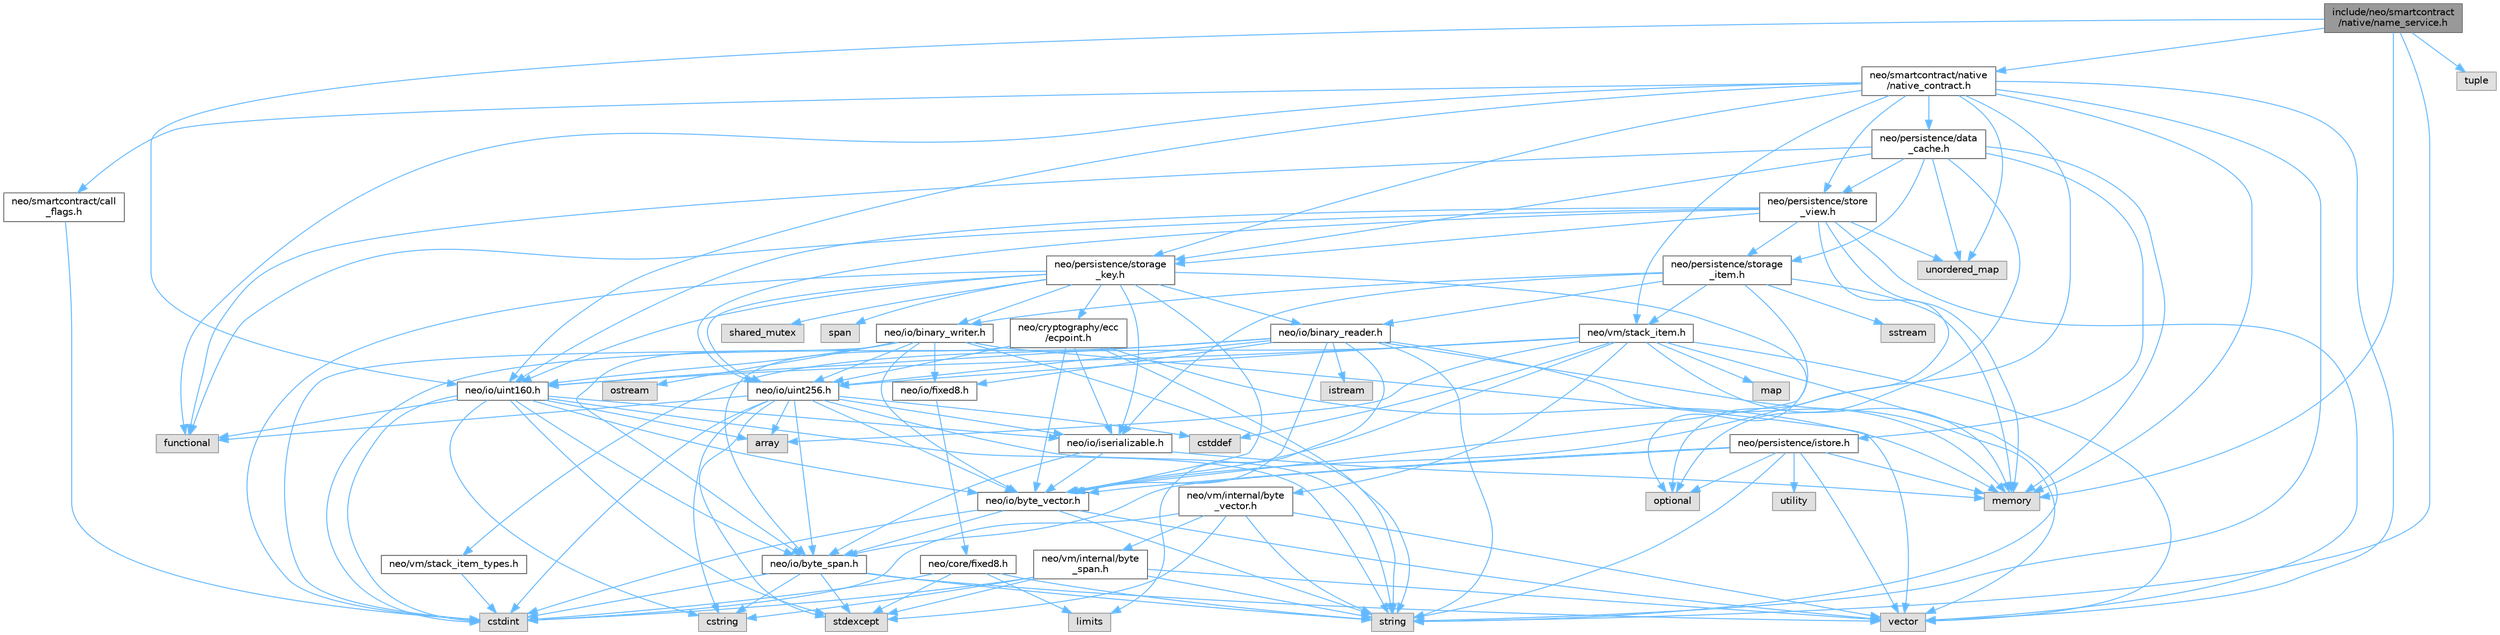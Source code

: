digraph "include/neo/smartcontract/native/name_service.h"
{
 // LATEX_PDF_SIZE
  bgcolor="transparent";
  edge [fontname=Helvetica,fontsize=10,labelfontname=Helvetica,labelfontsize=10];
  node [fontname=Helvetica,fontsize=10,shape=box,height=0.2,width=0.4];
  Node1 [id="Node000001",label="include/neo/smartcontract\l/native/name_service.h",height=0.2,width=0.4,color="gray40", fillcolor="grey60", style="filled", fontcolor="black",tooltip=" "];
  Node1 -> Node2 [id="edge1_Node000001_Node000002",color="steelblue1",style="solid",tooltip=" "];
  Node2 [id="Node000002",label="neo/io/uint160.h",height=0.2,width=0.4,color="grey40", fillcolor="white", style="filled",URL="$uint160_8h.html",tooltip=" "];
  Node2 -> Node3 [id="edge2_Node000002_Node000003",color="steelblue1",style="solid",tooltip=" "];
  Node3 [id="Node000003",label="neo/io/byte_span.h",height=0.2,width=0.4,color="grey40", fillcolor="white", style="filled",URL="$io_2byte__span_8h.html",tooltip=" "];
  Node3 -> Node4 [id="edge3_Node000003_Node000004",color="steelblue1",style="solid",tooltip=" "];
  Node4 [id="Node000004",label="cstdint",height=0.2,width=0.4,color="grey60", fillcolor="#E0E0E0", style="filled",tooltip=" "];
  Node3 -> Node5 [id="edge4_Node000003_Node000005",color="steelblue1",style="solid",tooltip=" "];
  Node5 [id="Node000005",label="cstring",height=0.2,width=0.4,color="grey60", fillcolor="#E0E0E0", style="filled",tooltip=" "];
  Node3 -> Node6 [id="edge5_Node000003_Node000006",color="steelblue1",style="solid",tooltip=" "];
  Node6 [id="Node000006",label="stdexcept",height=0.2,width=0.4,color="grey60", fillcolor="#E0E0E0", style="filled",tooltip=" "];
  Node3 -> Node7 [id="edge6_Node000003_Node000007",color="steelblue1",style="solid",tooltip=" "];
  Node7 [id="Node000007",label="string",height=0.2,width=0.4,color="grey60", fillcolor="#E0E0E0", style="filled",tooltip=" "];
  Node3 -> Node8 [id="edge7_Node000003_Node000008",color="steelblue1",style="solid",tooltip=" "];
  Node8 [id="Node000008",label="vector",height=0.2,width=0.4,color="grey60", fillcolor="#E0E0E0", style="filled",tooltip=" "];
  Node2 -> Node9 [id="edge8_Node000002_Node000009",color="steelblue1",style="solid",tooltip=" "];
  Node9 [id="Node000009",label="neo/io/byte_vector.h",height=0.2,width=0.4,color="grey40", fillcolor="white", style="filled",URL="$io_2byte__vector_8h.html",tooltip=" "];
  Node9 -> Node3 [id="edge9_Node000009_Node000003",color="steelblue1",style="solid",tooltip=" "];
  Node9 -> Node4 [id="edge10_Node000009_Node000004",color="steelblue1",style="solid",tooltip=" "];
  Node9 -> Node7 [id="edge11_Node000009_Node000007",color="steelblue1",style="solid",tooltip=" "];
  Node9 -> Node8 [id="edge12_Node000009_Node000008",color="steelblue1",style="solid",tooltip=" "];
  Node2 -> Node10 [id="edge13_Node000002_Node000010",color="steelblue1",style="solid",tooltip=" "];
  Node10 [id="Node000010",label="neo/io/iserializable.h",height=0.2,width=0.4,color="grey40", fillcolor="white", style="filled",URL="$iserializable_8h.html",tooltip=" "];
  Node10 -> Node3 [id="edge14_Node000010_Node000003",color="steelblue1",style="solid",tooltip=" "];
  Node10 -> Node9 [id="edge15_Node000010_Node000009",color="steelblue1",style="solid",tooltip=" "];
  Node10 -> Node11 [id="edge16_Node000010_Node000011",color="steelblue1",style="solid",tooltip=" "];
  Node11 [id="Node000011",label="memory",height=0.2,width=0.4,color="grey60", fillcolor="#E0E0E0", style="filled",tooltip=" "];
  Node2 -> Node12 [id="edge17_Node000002_Node000012",color="steelblue1",style="solid",tooltip=" "];
  Node12 [id="Node000012",label="array",height=0.2,width=0.4,color="grey60", fillcolor="#E0E0E0", style="filled",tooltip=" "];
  Node2 -> Node4 [id="edge18_Node000002_Node000004",color="steelblue1",style="solid",tooltip=" "];
  Node2 -> Node5 [id="edge19_Node000002_Node000005",color="steelblue1",style="solid",tooltip=" "];
  Node2 -> Node13 [id="edge20_Node000002_Node000013",color="steelblue1",style="solid",tooltip=" "];
  Node13 [id="Node000013",label="functional",height=0.2,width=0.4,color="grey60", fillcolor="#E0E0E0", style="filled",tooltip=" "];
  Node2 -> Node6 [id="edge21_Node000002_Node000006",color="steelblue1",style="solid",tooltip=" "];
  Node2 -> Node7 [id="edge22_Node000002_Node000007",color="steelblue1",style="solid",tooltip=" "];
  Node1 -> Node14 [id="edge23_Node000001_Node000014",color="steelblue1",style="solid",tooltip=" "];
  Node14 [id="Node000014",label="neo/smartcontract/native\l/native_contract.h",height=0.2,width=0.4,color="grey40", fillcolor="white", style="filled",URL="$native_2native__contract_8h.html",tooltip=" "];
  Node14 -> Node9 [id="edge24_Node000014_Node000009",color="steelblue1",style="solid",tooltip=" "];
  Node14 -> Node2 [id="edge25_Node000014_Node000002",color="steelblue1",style="solid",tooltip=" "];
  Node14 -> Node15 [id="edge26_Node000014_Node000015",color="steelblue1",style="solid",tooltip=" "];
  Node15 [id="Node000015",label="neo/persistence/data\l_cache.h",height=0.2,width=0.4,color="grey40", fillcolor="white", style="filled",URL="$data__cache_8h.html",tooltip=" "];
  Node15 -> Node16 [id="edge27_Node000015_Node000016",color="steelblue1",style="solid",tooltip=" "];
  Node16 [id="Node000016",label="neo/persistence/istore.h",height=0.2,width=0.4,color="grey40", fillcolor="white", style="filled",URL="$istore_8h.html",tooltip=" "];
  Node16 -> Node3 [id="edge28_Node000016_Node000003",color="steelblue1",style="solid",tooltip=" "];
  Node16 -> Node9 [id="edge29_Node000016_Node000009",color="steelblue1",style="solid",tooltip=" "];
  Node16 -> Node11 [id="edge30_Node000016_Node000011",color="steelblue1",style="solid",tooltip=" "];
  Node16 -> Node17 [id="edge31_Node000016_Node000017",color="steelblue1",style="solid",tooltip=" "];
  Node17 [id="Node000017",label="optional",height=0.2,width=0.4,color="grey60", fillcolor="#E0E0E0", style="filled",tooltip=" "];
  Node16 -> Node7 [id="edge32_Node000016_Node000007",color="steelblue1",style="solid",tooltip=" "];
  Node16 -> Node18 [id="edge33_Node000016_Node000018",color="steelblue1",style="solid",tooltip=" "];
  Node18 [id="Node000018",label="utility",height=0.2,width=0.4,color="grey60", fillcolor="#E0E0E0", style="filled",tooltip=" "];
  Node16 -> Node8 [id="edge34_Node000016_Node000008",color="steelblue1",style="solid",tooltip=" "];
  Node15 -> Node19 [id="edge35_Node000015_Node000019",color="steelblue1",style="solid",tooltip=" "];
  Node19 [id="Node000019",label="neo/persistence/storage\l_item.h",height=0.2,width=0.4,color="grey40", fillcolor="white", style="filled",URL="$persistence_2storage__item_8h.html",tooltip=" "];
  Node19 -> Node20 [id="edge36_Node000019_Node000020",color="steelblue1",style="solid",tooltip=" "];
  Node20 [id="Node000020",label="neo/io/binary_reader.h",height=0.2,width=0.4,color="grey40", fillcolor="white", style="filled",URL="$binary__reader_8h.html",tooltip=" "];
  Node20 -> Node9 [id="edge37_Node000020_Node000009",color="steelblue1",style="solid",tooltip=" "];
  Node20 -> Node21 [id="edge38_Node000020_Node000021",color="steelblue1",style="solid",tooltip=" "];
  Node21 [id="Node000021",label="neo/io/fixed8.h",height=0.2,width=0.4,color="grey40", fillcolor="white", style="filled",URL="$io_2fixed8_8h.html",tooltip=" "];
  Node21 -> Node22 [id="edge39_Node000021_Node000022",color="steelblue1",style="solid",tooltip=" "];
  Node22 [id="Node000022",label="neo/core/fixed8.h",height=0.2,width=0.4,color="grey40", fillcolor="white", style="filled",URL="$core_2fixed8_8h.html",tooltip=" "];
  Node22 -> Node4 [id="edge40_Node000022_Node000004",color="steelblue1",style="solid",tooltip=" "];
  Node22 -> Node23 [id="edge41_Node000022_Node000023",color="steelblue1",style="solid",tooltip=" "];
  Node23 [id="Node000023",label="limits",height=0.2,width=0.4,color="grey60", fillcolor="#E0E0E0", style="filled",tooltip=" "];
  Node22 -> Node6 [id="edge42_Node000022_Node000006",color="steelblue1",style="solid",tooltip=" "];
  Node22 -> Node7 [id="edge43_Node000022_Node000007",color="steelblue1",style="solid",tooltip=" "];
  Node20 -> Node2 [id="edge44_Node000020_Node000002",color="steelblue1",style="solid",tooltip=" "];
  Node20 -> Node24 [id="edge45_Node000020_Node000024",color="steelblue1",style="solid",tooltip=" "];
  Node24 [id="Node000024",label="neo/io/uint256.h",height=0.2,width=0.4,color="grey40", fillcolor="white", style="filled",URL="$uint256_8h.html",tooltip=" "];
  Node24 -> Node3 [id="edge46_Node000024_Node000003",color="steelblue1",style="solid",tooltip=" "];
  Node24 -> Node9 [id="edge47_Node000024_Node000009",color="steelblue1",style="solid",tooltip=" "];
  Node24 -> Node10 [id="edge48_Node000024_Node000010",color="steelblue1",style="solid",tooltip=" "];
  Node24 -> Node12 [id="edge49_Node000024_Node000012",color="steelblue1",style="solid",tooltip=" "];
  Node24 -> Node25 [id="edge50_Node000024_Node000025",color="steelblue1",style="solid",tooltip=" "];
  Node25 [id="Node000025",label="cstddef",height=0.2,width=0.4,color="grey60", fillcolor="#E0E0E0", style="filled",tooltip=" "];
  Node24 -> Node4 [id="edge51_Node000024_Node000004",color="steelblue1",style="solid",tooltip=" "];
  Node24 -> Node5 [id="edge52_Node000024_Node000005",color="steelblue1",style="solid",tooltip=" "];
  Node24 -> Node13 [id="edge53_Node000024_Node000013",color="steelblue1",style="solid",tooltip=" "];
  Node24 -> Node6 [id="edge54_Node000024_Node000006",color="steelblue1",style="solid",tooltip=" "];
  Node24 -> Node7 [id="edge55_Node000024_Node000007",color="steelblue1",style="solid",tooltip=" "];
  Node20 -> Node4 [id="edge56_Node000020_Node000004",color="steelblue1",style="solid",tooltip=" "];
  Node20 -> Node26 [id="edge57_Node000020_Node000026",color="steelblue1",style="solid",tooltip=" "];
  Node26 [id="Node000026",label="istream",height=0.2,width=0.4,color="grey60", fillcolor="#E0E0E0", style="filled",tooltip=" "];
  Node20 -> Node23 [id="edge58_Node000020_Node000023",color="steelblue1",style="solid",tooltip=" "];
  Node20 -> Node11 [id="edge59_Node000020_Node000011",color="steelblue1",style="solid",tooltip=" "];
  Node20 -> Node7 [id="edge60_Node000020_Node000007",color="steelblue1",style="solid",tooltip=" "];
  Node20 -> Node8 [id="edge61_Node000020_Node000008",color="steelblue1",style="solid",tooltip=" "];
  Node19 -> Node27 [id="edge62_Node000019_Node000027",color="steelblue1",style="solid",tooltip=" "];
  Node27 [id="Node000027",label="neo/io/binary_writer.h",height=0.2,width=0.4,color="grey40", fillcolor="white", style="filled",URL="$binary__writer_8h.html",tooltip=" "];
  Node27 -> Node3 [id="edge63_Node000027_Node000003",color="steelblue1",style="solid",tooltip=" "];
  Node27 -> Node9 [id="edge64_Node000027_Node000009",color="steelblue1",style="solid",tooltip=" "];
  Node27 -> Node21 [id="edge65_Node000027_Node000021",color="steelblue1",style="solid",tooltip=" "];
  Node27 -> Node2 [id="edge66_Node000027_Node000002",color="steelblue1",style="solid",tooltip=" "];
  Node27 -> Node24 [id="edge67_Node000027_Node000024",color="steelblue1",style="solid",tooltip=" "];
  Node27 -> Node4 [id="edge68_Node000027_Node000004",color="steelblue1",style="solid",tooltip=" "];
  Node27 -> Node28 [id="edge69_Node000027_Node000028",color="steelblue1",style="solid",tooltip=" "];
  Node28 [id="Node000028",label="ostream",height=0.2,width=0.4,color="grey60", fillcolor="#E0E0E0", style="filled",tooltip=" "];
  Node27 -> Node7 [id="edge70_Node000027_Node000007",color="steelblue1",style="solid",tooltip=" "];
  Node27 -> Node8 [id="edge71_Node000027_Node000008",color="steelblue1",style="solid",tooltip=" "];
  Node19 -> Node9 [id="edge72_Node000019_Node000009",color="steelblue1",style="solid",tooltip=" "];
  Node19 -> Node10 [id="edge73_Node000019_Node000010",color="steelblue1",style="solid",tooltip=" "];
  Node19 -> Node29 [id="edge74_Node000019_Node000029",color="steelblue1",style="solid",tooltip=" "];
  Node29 [id="Node000029",label="neo/vm/stack_item.h",height=0.2,width=0.4,color="grey40", fillcolor="white", style="filled",URL="$stack__item_8h.html",tooltip=" "];
  Node29 -> Node9 [id="edge75_Node000029_Node000009",color="steelblue1",style="solid",tooltip=" "];
  Node29 -> Node2 [id="edge76_Node000029_Node000002",color="steelblue1",style="solid",tooltip=" "];
  Node29 -> Node24 [id="edge77_Node000029_Node000024",color="steelblue1",style="solid",tooltip=" "];
  Node29 -> Node30 [id="edge78_Node000029_Node000030",color="steelblue1",style="solid",tooltip=" "];
  Node30 [id="Node000030",label="neo/vm/internal/byte\l_vector.h",height=0.2,width=0.4,color="grey40", fillcolor="white", style="filled",URL="$vm_2internal_2byte__vector_8h.html",tooltip=" "];
  Node30 -> Node31 [id="edge79_Node000030_Node000031",color="steelblue1",style="solid",tooltip=" "];
  Node31 [id="Node000031",label="neo/vm/internal/byte\l_span.h",height=0.2,width=0.4,color="grey40", fillcolor="white", style="filled",URL="$vm_2internal_2byte__span_8h.html",tooltip=" "];
  Node31 -> Node4 [id="edge80_Node000031_Node000004",color="steelblue1",style="solid",tooltip=" "];
  Node31 -> Node5 [id="edge81_Node000031_Node000005",color="steelblue1",style="solid",tooltip=" "];
  Node31 -> Node6 [id="edge82_Node000031_Node000006",color="steelblue1",style="solid",tooltip=" "];
  Node31 -> Node7 [id="edge83_Node000031_Node000007",color="steelblue1",style="solid",tooltip=" "];
  Node31 -> Node8 [id="edge84_Node000031_Node000008",color="steelblue1",style="solid",tooltip=" "];
  Node30 -> Node4 [id="edge85_Node000030_Node000004",color="steelblue1",style="solid",tooltip=" "];
  Node30 -> Node6 [id="edge86_Node000030_Node000006",color="steelblue1",style="solid",tooltip=" "];
  Node30 -> Node7 [id="edge87_Node000030_Node000007",color="steelblue1",style="solid",tooltip=" "];
  Node30 -> Node8 [id="edge88_Node000030_Node000008",color="steelblue1",style="solid",tooltip=" "];
  Node29 -> Node32 [id="edge89_Node000029_Node000032",color="steelblue1",style="solid",tooltip=" "];
  Node32 [id="Node000032",label="neo/vm/stack_item_types.h",height=0.2,width=0.4,color="grey40", fillcolor="white", style="filled",URL="$stack__item__types_8h.html",tooltip=" "];
  Node32 -> Node4 [id="edge90_Node000032_Node000004",color="steelblue1",style="solid",tooltip=" "];
  Node29 -> Node12 [id="edge91_Node000029_Node000012",color="steelblue1",style="solid",tooltip=" "];
  Node29 -> Node25 [id="edge92_Node000029_Node000025",color="steelblue1",style="solid",tooltip=" "];
  Node29 -> Node33 [id="edge93_Node000029_Node000033",color="steelblue1",style="solid",tooltip=" "];
  Node33 [id="Node000033",label="map",height=0.2,width=0.4,color="grey60", fillcolor="#E0E0E0", style="filled",tooltip=" "];
  Node29 -> Node11 [id="edge94_Node000029_Node000011",color="steelblue1",style="solid",tooltip=" "];
  Node29 -> Node7 [id="edge95_Node000029_Node000007",color="steelblue1",style="solid",tooltip=" "];
  Node29 -> Node8 [id="edge96_Node000029_Node000008",color="steelblue1",style="solid",tooltip=" "];
  Node19 -> Node11 [id="edge97_Node000019_Node000011",color="steelblue1",style="solid",tooltip=" "];
  Node19 -> Node34 [id="edge98_Node000019_Node000034",color="steelblue1",style="solid",tooltip=" "];
  Node34 [id="Node000034",label="sstream",height=0.2,width=0.4,color="grey60", fillcolor="#E0E0E0", style="filled",tooltip=" "];
  Node15 -> Node35 [id="edge99_Node000015_Node000035",color="steelblue1",style="solid",tooltip=" "];
  Node35 [id="Node000035",label="neo/persistence/storage\l_key.h",height=0.2,width=0.4,color="grey40", fillcolor="white", style="filled",URL="$persistence_2storage__key_8h.html",tooltip=" "];
  Node35 -> Node36 [id="edge100_Node000035_Node000036",color="steelblue1",style="solid",tooltip=" "];
  Node36 [id="Node000036",label="neo/cryptography/ecc\l/ecpoint.h",height=0.2,width=0.4,color="grey40", fillcolor="white", style="filled",URL="$ecpoint_8h.html",tooltip=" "];
  Node36 -> Node3 [id="edge101_Node000036_Node000003",color="steelblue1",style="solid",tooltip=" "];
  Node36 -> Node9 [id="edge102_Node000036_Node000009",color="steelblue1",style="solid",tooltip=" "];
  Node36 -> Node10 [id="edge103_Node000036_Node000010",color="steelblue1",style="solid",tooltip=" "];
  Node36 -> Node24 [id="edge104_Node000036_Node000024",color="steelblue1",style="solid",tooltip=" "];
  Node36 -> Node11 [id="edge105_Node000036_Node000011",color="steelblue1",style="solid",tooltip=" "];
  Node36 -> Node7 [id="edge106_Node000036_Node000007",color="steelblue1",style="solid",tooltip=" "];
  Node35 -> Node20 [id="edge107_Node000035_Node000020",color="steelblue1",style="solid",tooltip=" "];
  Node35 -> Node27 [id="edge108_Node000035_Node000027",color="steelblue1",style="solid",tooltip=" "];
  Node35 -> Node9 [id="edge109_Node000035_Node000009",color="steelblue1",style="solid",tooltip=" "];
  Node35 -> Node10 [id="edge110_Node000035_Node000010",color="steelblue1",style="solid",tooltip=" "];
  Node35 -> Node2 [id="edge111_Node000035_Node000002",color="steelblue1",style="solid",tooltip=" "];
  Node35 -> Node24 [id="edge112_Node000035_Node000024",color="steelblue1",style="solid",tooltip=" "];
  Node35 -> Node4 [id="edge113_Node000035_Node000004",color="steelblue1",style="solid",tooltip=" "];
  Node35 -> Node17 [id="edge114_Node000035_Node000017",color="steelblue1",style="solid",tooltip=" "];
  Node35 -> Node37 [id="edge115_Node000035_Node000037",color="steelblue1",style="solid",tooltip=" "];
  Node37 [id="Node000037",label="shared_mutex",height=0.2,width=0.4,color="grey60", fillcolor="#E0E0E0", style="filled",tooltip=" "];
  Node35 -> Node38 [id="edge116_Node000035_Node000038",color="steelblue1",style="solid",tooltip=" "];
  Node38 [id="Node000038",label="span",height=0.2,width=0.4,color="grey60", fillcolor="#E0E0E0", style="filled",tooltip=" "];
  Node15 -> Node39 [id="edge117_Node000015_Node000039",color="steelblue1",style="solid",tooltip=" "];
  Node39 [id="Node000039",label="neo/persistence/store\l_view.h",height=0.2,width=0.4,color="grey40", fillcolor="white", style="filled",URL="$store__view_8h.html",tooltip=" "];
  Node39 -> Node2 [id="edge118_Node000039_Node000002",color="steelblue1",style="solid",tooltip=" "];
  Node39 -> Node24 [id="edge119_Node000039_Node000024",color="steelblue1",style="solid",tooltip=" "];
  Node39 -> Node19 [id="edge120_Node000039_Node000019",color="steelblue1",style="solid",tooltip=" "];
  Node39 -> Node35 [id="edge121_Node000039_Node000035",color="steelblue1",style="solid",tooltip=" "];
  Node39 -> Node13 [id="edge122_Node000039_Node000013",color="steelblue1",style="solid",tooltip=" "];
  Node39 -> Node11 [id="edge123_Node000039_Node000011",color="steelblue1",style="solid",tooltip=" "];
  Node39 -> Node17 [id="edge124_Node000039_Node000017",color="steelblue1",style="solid",tooltip=" "];
  Node39 -> Node40 [id="edge125_Node000039_Node000040",color="steelblue1",style="solid",tooltip=" "];
  Node40 [id="Node000040",label="unordered_map",height=0.2,width=0.4,color="grey60", fillcolor="#E0E0E0", style="filled",tooltip=" "];
  Node39 -> Node8 [id="edge126_Node000039_Node000008",color="steelblue1",style="solid",tooltip=" "];
  Node15 -> Node13 [id="edge127_Node000015_Node000013",color="steelblue1",style="solid",tooltip=" "];
  Node15 -> Node11 [id="edge128_Node000015_Node000011",color="steelblue1",style="solid",tooltip=" "];
  Node15 -> Node17 [id="edge129_Node000015_Node000017",color="steelblue1",style="solid",tooltip=" "];
  Node15 -> Node40 [id="edge130_Node000015_Node000040",color="steelblue1",style="solid",tooltip=" "];
  Node14 -> Node35 [id="edge131_Node000014_Node000035",color="steelblue1",style="solid",tooltip=" "];
  Node14 -> Node39 [id="edge132_Node000014_Node000039",color="steelblue1",style="solid",tooltip=" "];
  Node14 -> Node41 [id="edge133_Node000014_Node000041",color="steelblue1",style="solid",tooltip=" "];
  Node41 [id="Node000041",label="neo/smartcontract/call\l_flags.h",height=0.2,width=0.4,color="grey40", fillcolor="white", style="filled",URL="$call__flags_8h.html",tooltip=" "];
  Node41 -> Node4 [id="edge134_Node000041_Node000004",color="steelblue1",style="solid",tooltip=" "];
  Node14 -> Node29 [id="edge135_Node000014_Node000029",color="steelblue1",style="solid",tooltip=" "];
  Node14 -> Node13 [id="edge136_Node000014_Node000013",color="steelblue1",style="solid",tooltip=" "];
  Node14 -> Node11 [id="edge137_Node000014_Node000011",color="steelblue1",style="solid",tooltip=" "];
  Node14 -> Node7 [id="edge138_Node000014_Node000007",color="steelblue1",style="solid",tooltip=" "];
  Node14 -> Node40 [id="edge139_Node000014_Node000040",color="steelblue1",style="solid",tooltip=" "];
  Node14 -> Node8 [id="edge140_Node000014_Node000008",color="steelblue1",style="solid",tooltip=" "];
  Node1 -> Node11 [id="edge141_Node000001_Node000011",color="steelblue1",style="solid",tooltip=" "];
  Node1 -> Node7 [id="edge142_Node000001_Node000007",color="steelblue1",style="solid",tooltip=" "];
  Node1 -> Node42 [id="edge143_Node000001_Node000042",color="steelblue1",style="solid",tooltip=" "];
  Node42 [id="Node000042",label="tuple",height=0.2,width=0.4,color="grey60", fillcolor="#E0E0E0", style="filled",tooltip=" "];
}
